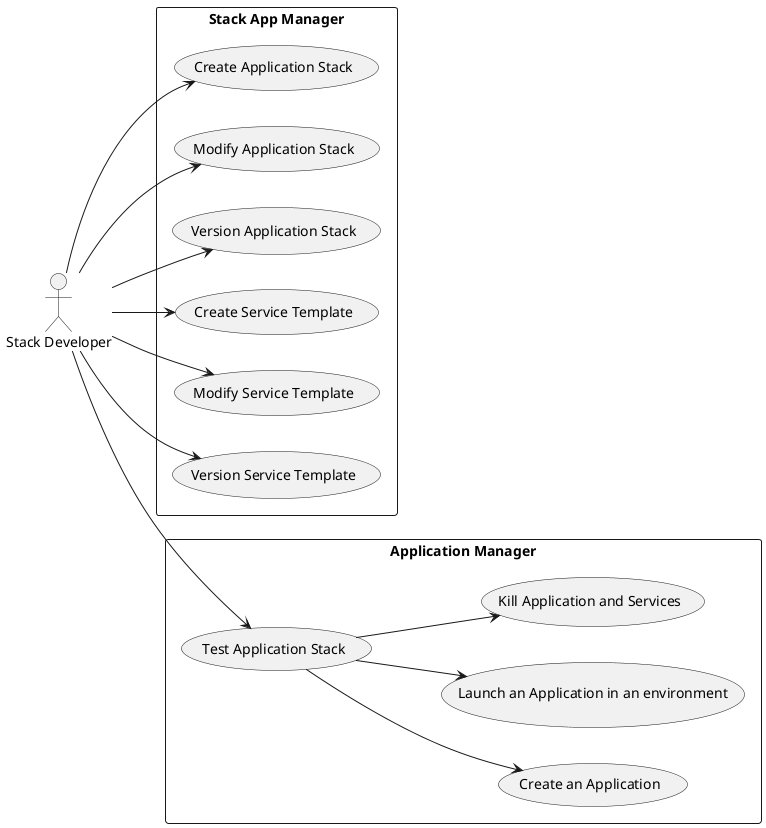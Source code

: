 @startuml
left to right direction

:Stack Developer: as Admin


rectangle "Stack App Manager" {
  Admin --> (Create Application Stack)
  Admin --> (Modify Application Stack)
  Admin --> (Version Application Stack)
  Admin --> (Create Service Template)
  Admin --> (Modify Service Template)
  Admin --> (Version Service Template)
}

rectangle "Application Manager" {
  Admin --> (Test Application Stack)
  (Test Application Stack) --> (Create an Application)
  (Test Application Stack) --> (Launch an Application in an environment)
  (Test Application Stack) --> (Kill Application and Services)
}

@enduml
